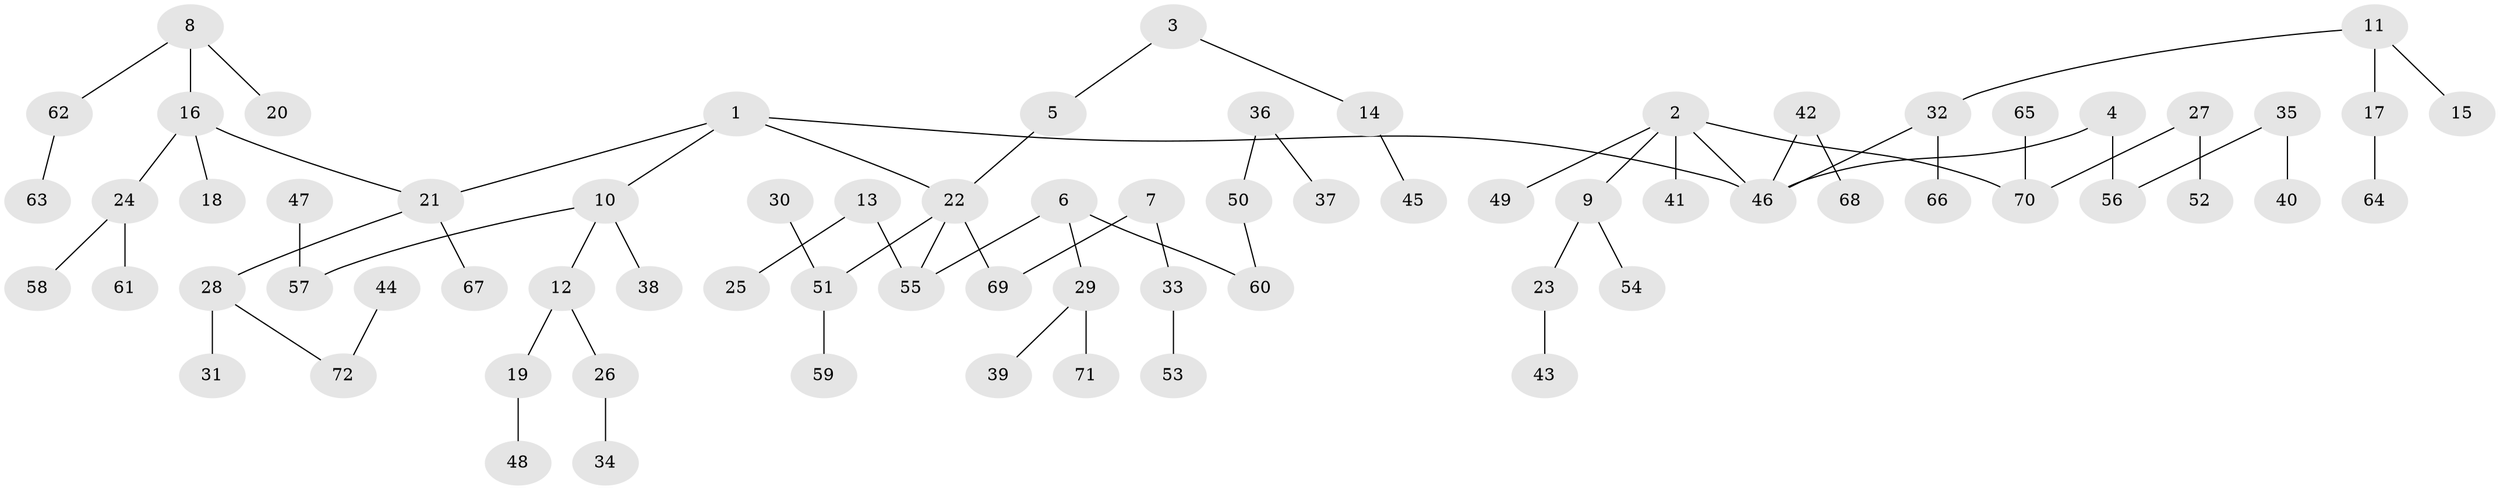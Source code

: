 // original degree distribution, {4: 0.08333333333333333, 7: 0.006944444444444444, 6: 0.006944444444444444, 3: 0.09027777777777778, 5: 0.034722222222222224, 2: 0.3402777777777778, 1: 0.4375}
// Generated by graph-tools (version 1.1) at 2025/02/03/09/25 03:02:31]
// undirected, 72 vertices, 71 edges
graph export_dot {
graph [start="1"]
  node [color=gray90,style=filled];
  1;
  2;
  3;
  4;
  5;
  6;
  7;
  8;
  9;
  10;
  11;
  12;
  13;
  14;
  15;
  16;
  17;
  18;
  19;
  20;
  21;
  22;
  23;
  24;
  25;
  26;
  27;
  28;
  29;
  30;
  31;
  32;
  33;
  34;
  35;
  36;
  37;
  38;
  39;
  40;
  41;
  42;
  43;
  44;
  45;
  46;
  47;
  48;
  49;
  50;
  51;
  52;
  53;
  54;
  55;
  56;
  57;
  58;
  59;
  60;
  61;
  62;
  63;
  64;
  65;
  66;
  67;
  68;
  69;
  70;
  71;
  72;
  1 -- 10 [weight=1.0];
  1 -- 21 [weight=1.0];
  1 -- 22 [weight=1.0];
  1 -- 46 [weight=1.0];
  2 -- 9 [weight=1.0];
  2 -- 41 [weight=1.0];
  2 -- 46 [weight=1.0];
  2 -- 49 [weight=1.0];
  2 -- 70 [weight=1.0];
  3 -- 5 [weight=1.0];
  3 -- 14 [weight=1.0];
  4 -- 46 [weight=1.0];
  4 -- 56 [weight=1.0];
  5 -- 22 [weight=1.0];
  6 -- 29 [weight=1.0];
  6 -- 55 [weight=1.0];
  6 -- 60 [weight=1.0];
  7 -- 33 [weight=1.0];
  7 -- 69 [weight=1.0];
  8 -- 16 [weight=1.0];
  8 -- 20 [weight=1.0];
  8 -- 62 [weight=1.0];
  9 -- 23 [weight=1.0];
  9 -- 54 [weight=1.0];
  10 -- 12 [weight=1.0];
  10 -- 38 [weight=1.0];
  10 -- 57 [weight=1.0];
  11 -- 15 [weight=1.0];
  11 -- 17 [weight=1.0];
  11 -- 32 [weight=1.0];
  12 -- 19 [weight=1.0];
  12 -- 26 [weight=1.0];
  13 -- 25 [weight=1.0];
  13 -- 55 [weight=1.0];
  14 -- 45 [weight=1.0];
  16 -- 18 [weight=1.0];
  16 -- 21 [weight=1.0];
  16 -- 24 [weight=1.0];
  17 -- 64 [weight=1.0];
  19 -- 48 [weight=1.0];
  21 -- 28 [weight=1.0];
  21 -- 67 [weight=1.0];
  22 -- 51 [weight=1.0];
  22 -- 55 [weight=1.0];
  22 -- 69 [weight=1.0];
  23 -- 43 [weight=1.0];
  24 -- 58 [weight=1.0];
  24 -- 61 [weight=1.0];
  26 -- 34 [weight=1.0];
  27 -- 52 [weight=1.0];
  27 -- 70 [weight=1.0];
  28 -- 31 [weight=1.0];
  28 -- 72 [weight=1.0];
  29 -- 39 [weight=1.0];
  29 -- 71 [weight=1.0];
  30 -- 51 [weight=1.0];
  32 -- 46 [weight=1.0];
  32 -- 66 [weight=1.0];
  33 -- 53 [weight=1.0];
  35 -- 40 [weight=1.0];
  35 -- 56 [weight=1.0];
  36 -- 37 [weight=1.0];
  36 -- 50 [weight=1.0];
  42 -- 46 [weight=1.0];
  42 -- 68 [weight=1.0];
  44 -- 72 [weight=1.0];
  47 -- 57 [weight=1.0];
  50 -- 60 [weight=1.0];
  51 -- 59 [weight=1.0];
  62 -- 63 [weight=1.0];
  65 -- 70 [weight=1.0];
}

